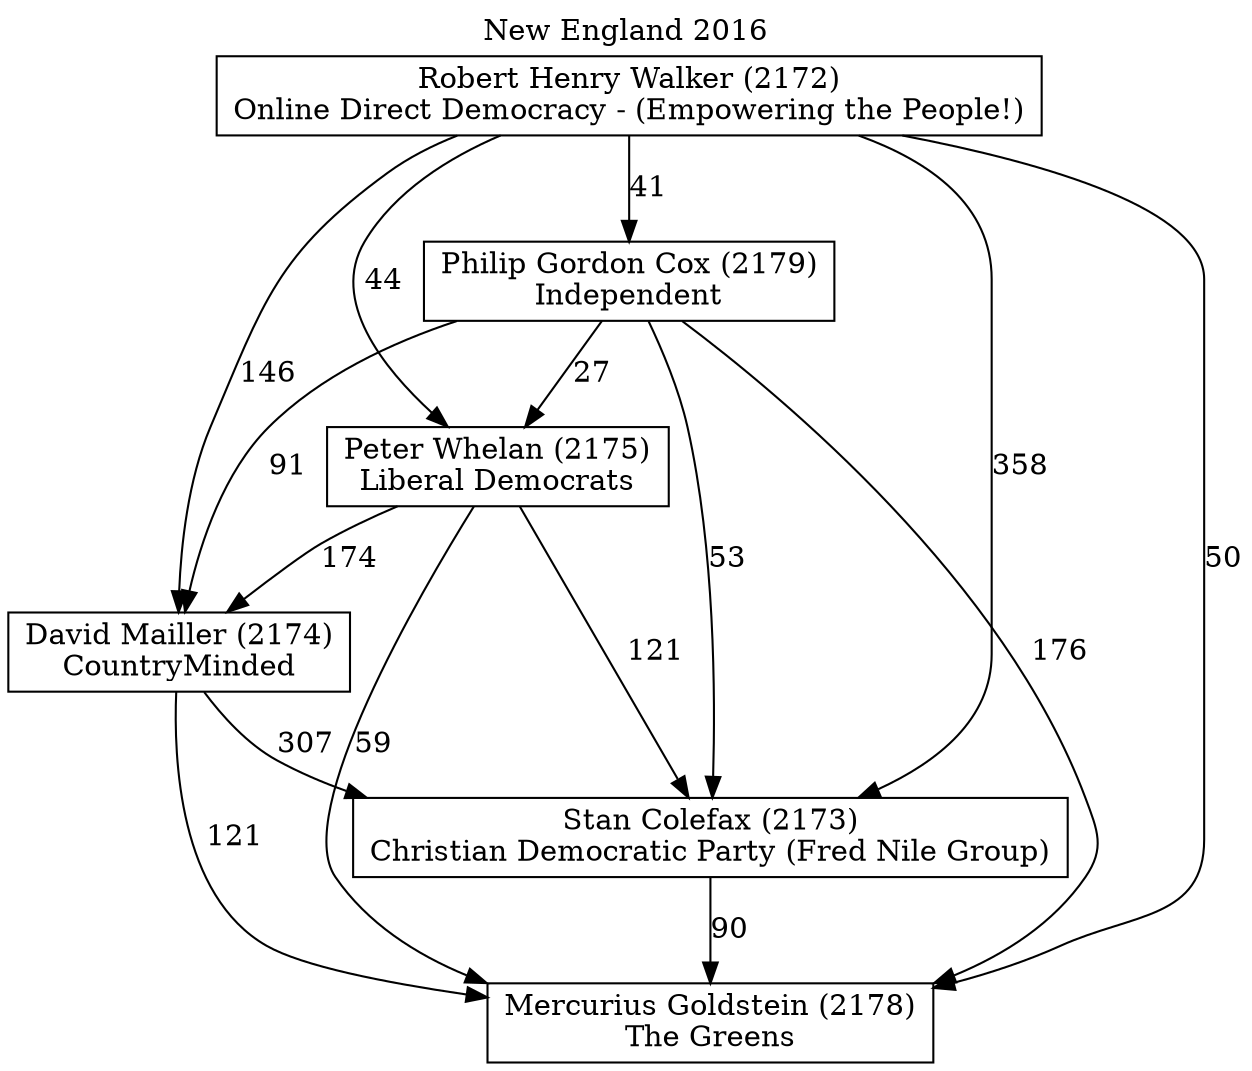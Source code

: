 // House preference flow
digraph "Mercurius Goldstein (2178)_New England_2016" {
	graph [label="New England 2016" labelloc=t mclimit=10]
	node [shape=box]
	"David Mailler (2174)" [label="David Mailler (2174)
CountryMinded"]
	"Mercurius Goldstein (2178)" [label="Mercurius Goldstein (2178)
The Greens"]
	"Peter Whelan (2175)" [label="Peter Whelan (2175)
Liberal Democrats"]
	"Philip Gordon Cox (2179)" [label="Philip Gordon Cox (2179)
Independent"]
	"Robert Henry Walker (2172)" [label="Robert Henry Walker (2172)
Online Direct Democracy - (Empowering the People!)"]
	"Stan Colefax (2173)" [label="Stan Colefax (2173)
Christian Democratic Party (Fred Nile Group)"]
	"David Mailler (2174)" -> "Mercurius Goldstein (2178)" [label=121]
	"David Mailler (2174)" -> "Stan Colefax (2173)" [label=307]
	"Peter Whelan (2175)" -> "David Mailler (2174)" [label=174]
	"Peter Whelan (2175)" -> "Mercurius Goldstein (2178)" [label=59]
	"Peter Whelan (2175)" -> "Stan Colefax (2173)" [label=121]
	"Philip Gordon Cox (2179)" -> "David Mailler (2174)" [label=91]
	"Philip Gordon Cox (2179)" -> "Mercurius Goldstein (2178)" [label=176]
	"Philip Gordon Cox (2179)" -> "Peter Whelan (2175)" [label=27]
	"Philip Gordon Cox (2179)" -> "Stan Colefax (2173)" [label=53]
	"Robert Henry Walker (2172)" -> "David Mailler (2174)" [label=146]
	"Robert Henry Walker (2172)" -> "Mercurius Goldstein (2178)" [label=50]
	"Robert Henry Walker (2172)" -> "Peter Whelan (2175)" [label=44]
	"Robert Henry Walker (2172)" -> "Philip Gordon Cox (2179)" [label=41]
	"Robert Henry Walker (2172)" -> "Stan Colefax (2173)" [label=358]
	"Stan Colefax (2173)" -> "Mercurius Goldstein (2178)" [label=90]
}
